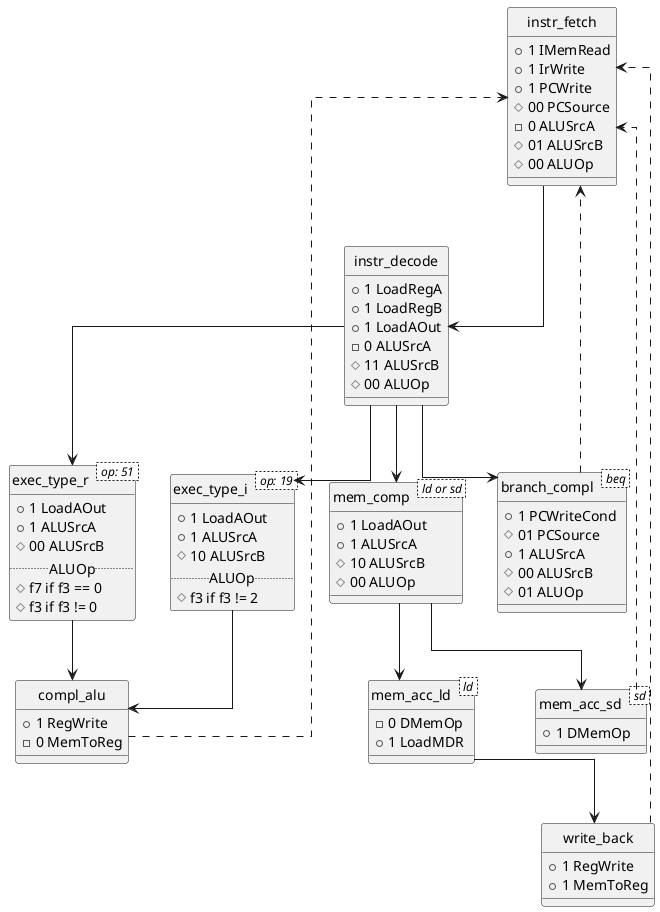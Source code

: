 @startuml state

skinparam monochrome true
'line ortho, polyline
skinparam linetype ortho
skinparam shadowing false

class instr_fetch {
    + 1 IMemRead
    + 1 IrWrite
    + 1 PCWrite
    # 00 PCSource
    - 0 ALUSrcA
    # 01 ALUSrcB
    # 00 ALUOp
}

class instr_decode {
    + 1 LoadRegA
    + 1 LoadRegB
    + 1 LoadAOut
    - 0 ALUSrcA
    # 11 ALUSrcB
    # 00 ALUOp
}

class mem_comp < ld or sd > {
    + 1 LoadAOut
    + 1 ALUSrcA
    # 10 ALUSrcB
    # 00 ALUOp 
}

class mem_acc_ld < ld > {
    - 0 DMemOp
    + 1 LoadMDR
}

class mem_acc_sd < sd >{
    + 1 DMemOp
}

class write_back {
    + 1 RegWrite
    + 1 MemToReg
}

class exec_type_r < op: 51 >{
    + 1 LoadAOut
    + 1 ALUSrcA
    # 00 ALUSrcB
    .. ALUOp ..
    # f7 if f3 == 0
    # f3 if f3 != 0
}

class exec_type_i < op: 19 >{
    + 1 LoadAOut
    + 1 ALUSrcA
    # 10 ALUSrcB
    .. ALUOp ..
    # f3 if f3 != 2
}

class compl_alu {
    + 1 RegWrite
    - 0 MemToReg
}

class branch_compl < beq > {
    + 1 PCWriteCond
    # 01 PCSource
    + 1 ALUSrcA
    # 00 ALUSrcB
    # 01 ALUOp
}

instr_fetch --> instr_decode

instr_decode --> mem_comp
instr_decode --> exec_type_i
instr_decode --> exec_type_r
instr_decode --> branch_compl

mem_comp --> mem_acc_ld
mem_comp --> mem_acc_sd

mem_acc_ld --> write_back
write_back ..> instr_fetch

mem_acc_sd ..> instr_fetch

exec_type_r --> compl_alu
exec_type_i --> compl_alu

compl_alu ..> instr_fetch

branch_compl ..> instr_fetch


hide class circle

@enduml
